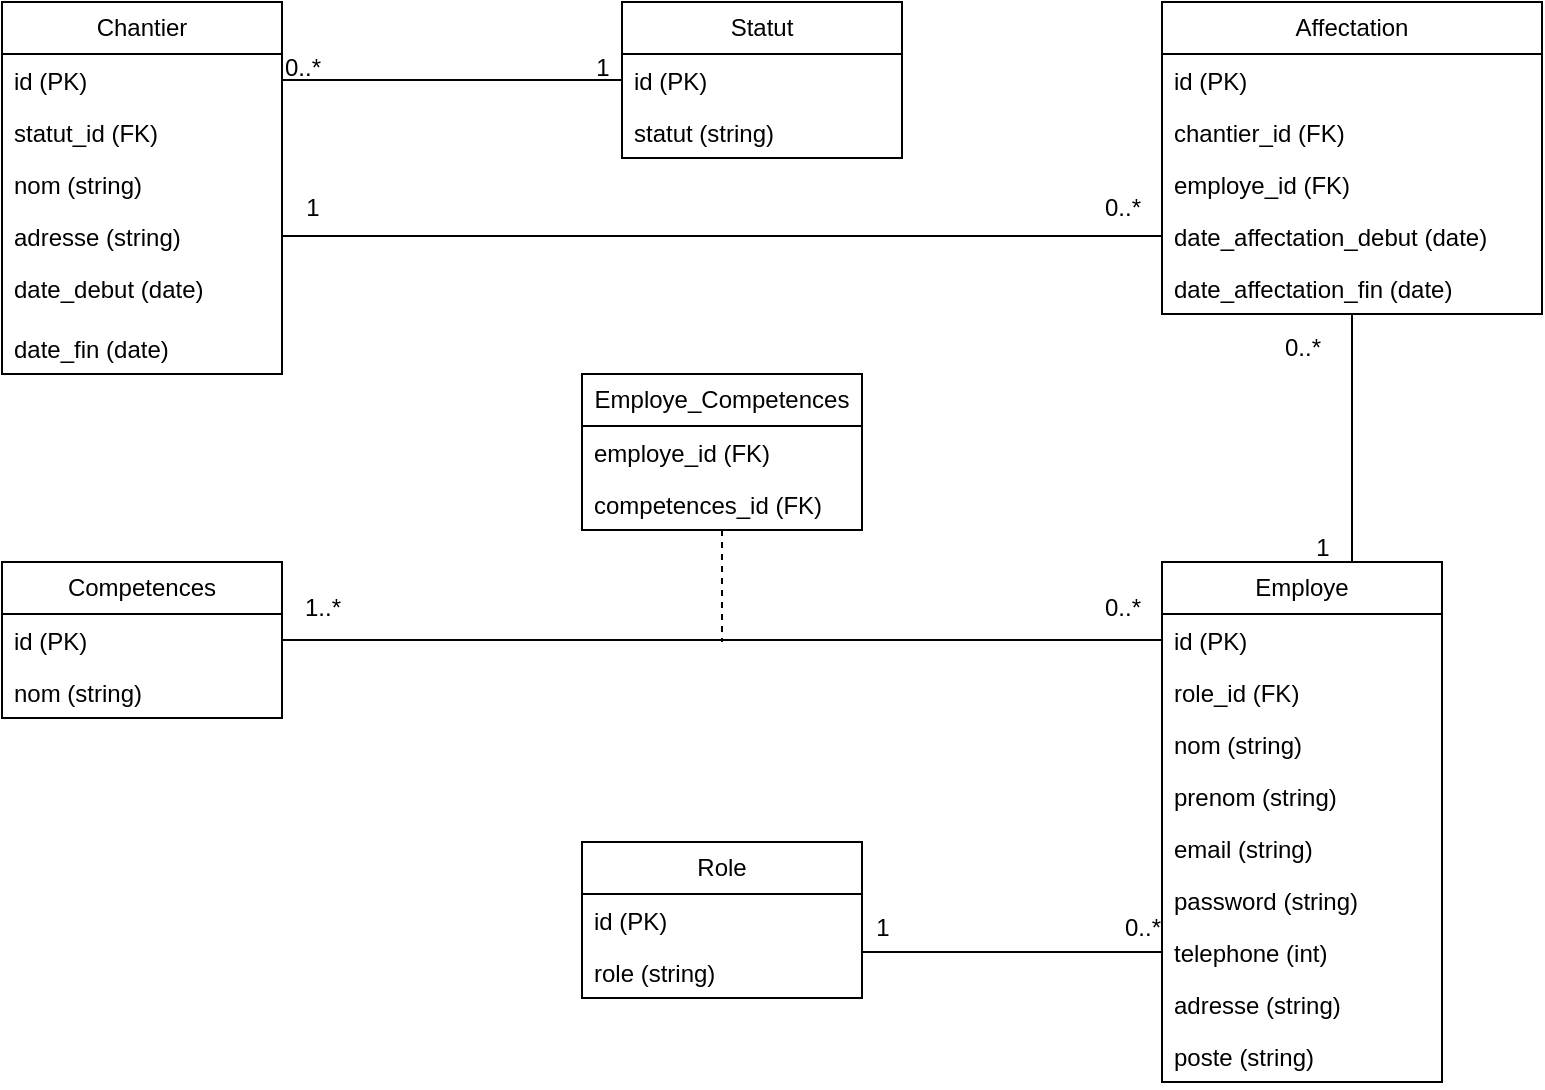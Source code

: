 <mxfile version="26.0.16">
  <diagram name="Page-1" id="tno6JwS4VKFLMrtNBPh-">
    <mxGraphModel dx="1395" dy="615" grid="1" gridSize="10" guides="1" tooltips="1" connect="1" arrows="1" fold="1" page="1" pageScale="1" pageWidth="827" pageHeight="1169" math="0" shadow="0">
      <root>
        <mxCell id="0" />
        <mxCell id="1" parent="0" />
        <mxCell id="p8YgAiC4L0VpNIj-_gmn-1" value="Chantier" style="swimlane;fontStyle=0;childLayout=stackLayout;horizontal=1;startSize=26;fillColor=none;horizontalStack=0;resizeParent=1;resizeParentMax=0;resizeLast=0;collapsible=1;marginBottom=0;whiteSpace=wrap;html=1;" vertex="1" parent="1">
          <mxGeometry x="40" y="40" width="140" height="186" as="geometry" />
        </mxCell>
        <mxCell id="p8YgAiC4L0VpNIj-_gmn-2" value="id (PK)" style="text;strokeColor=none;fillColor=none;align=left;verticalAlign=top;spacingLeft=4;spacingRight=4;overflow=hidden;rotatable=0;points=[[0,0.5],[1,0.5]];portConstraint=eastwest;whiteSpace=wrap;html=1;" vertex="1" parent="p8YgAiC4L0VpNIj-_gmn-1">
          <mxGeometry y="26" width="140" height="26" as="geometry" />
        </mxCell>
        <mxCell id="p8YgAiC4L0VpNIj-_gmn-8" value="statut_id (FK)" style="text;strokeColor=none;fillColor=none;align=left;verticalAlign=top;spacingLeft=4;spacingRight=4;overflow=hidden;rotatable=0;points=[[0,0.5],[1,0.5]];portConstraint=eastwest;whiteSpace=wrap;html=1;" vertex="1" parent="p8YgAiC4L0VpNIj-_gmn-1">
          <mxGeometry y="52" width="140" height="26" as="geometry" />
        </mxCell>
        <mxCell id="p8YgAiC4L0VpNIj-_gmn-3" value="nom (string)" style="text;strokeColor=none;fillColor=none;align=left;verticalAlign=top;spacingLeft=4;spacingRight=4;overflow=hidden;rotatable=0;points=[[0,0.5],[1,0.5]];portConstraint=eastwest;whiteSpace=wrap;html=1;" vertex="1" parent="p8YgAiC4L0VpNIj-_gmn-1">
          <mxGeometry y="78" width="140" height="26" as="geometry" />
        </mxCell>
        <mxCell id="p8YgAiC4L0VpNIj-_gmn-4" value="adresse (string)" style="text;strokeColor=none;fillColor=none;align=left;verticalAlign=top;spacingLeft=4;spacingRight=4;overflow=hidden;rotatable=0;points=[[0,0.5],[1,0.5]];portConstraint=eastwest;whiteSpace=wrap;html=1;" vertex="1" parent="p8YgAiC4L0VpNIj-_gmn-1">
          <mxGeometry y="104" width="140" height="26" as="geometry" />
        </mxCell>
        <mxCell id="p8YgAiC4L0VpNIj-_gmn-6" value="date_debut (date)&lt;span style=&quot;color: rgba(0, 0, 0, 0); font-family: monospace; font-size: 0px; text-wrap-mode: nowrap;&quot;&gt;3CmxGraphModel%3E%3Croot%3E%3CmxCell%20id%3D%220%22%2F%3E%3CmxCell%20id%3D%221%22%20parent%3D%220%22%2F%3E%3CmxCell%20id%3D%222%22%20value%3D%22adresse%22%20style%3D%22text%3BstrokeColor%3Dnone%3BfillColor%3Dnone%3Balign%3Dleft%3BverticalAlign%3Dtop%3BspacingLeft%3D4%3BspacingRight%3D4%3Boverflow%3Dhidden%3Brotatable%3D0%3Bpoints%3D%5B%5B0%2C0.5%5D%2C%5B1%2C0.5%5D%5D%3BportConstraint%3Deastwest%3BwhiteSpace%3Dwrap%3Bhtml%3D1%3B%22%20vertex%3D%221%22%20parent%3D%221%22%3E%3CmxGeometry%20x%3D%2250%22%20y%3D%22128%22%20width%3D%22140%22%20height%3D%2226%22%20as%3D%22geometry%22%2F%3E%3C%2FmxCell%3E%3C%2Froot%3E%3C%2FmxGraphModel%3E (date(&lt;/span&gt;" style="text;strokeColor=none;fillColor=none;align=left;verticalAlign=top;spacingLeft=4;spacingRight=4;overflow=hidden;rotatable=0;points=[[0,0.5],[1,0.5]];portConstraint=eastwest;whiteSpace=wrap;html=1;" vertex="1" parent="p8YgAiC4L0VpNIj-_gmn-1">
          <mxGeometry y="130" width="140" height="30" as="geometry" />
        </mxCell>
        <mxCell id="p8YgAiC4L0VpNIj-_gmn-7" value="date_fin (date)" style="text;strokeColor=none;fillColor=none;align=left;verticalAlign=top;spacingLeft=4;spacingRight=4;overflow=hidden;rotatable=0;points=[[0,0.5],[1,0.5]];portConstraint=eastwest;whiteSpace=wrap;html=1;" vertex="1" parent="p8YgAiC4L0VpNIj-_gmn-1">
          <mxGeometry y="160" width="140" height="26" as="geometry" />
        </mxCell>
        <mxCell id="p8YgAiC4L0VpNIj-_gmn-49" style="edgeStyle=orthogonalEdgeStyle;rounded=0;orthogonalLoop=1;jettySize=auto;html=1;endArrow=none;startFill=0;" edge="1" parent="1" source="p8YgAiC4L0VpNIj-_gmn-9" target="p8YgAiC4L0VpNIj-_gmn-18">
          <mxGeometry relative="1" as="geometry">
            <Array as="points">
              <mxPoint x="715" y="290" />
              <mxPoint x="715" y="290" />
            </Array>
          </mxGeometry>
        </mxCell>
        <mxCell id="p8YgAiC4L0VpNIj-_gmn-9" value="Employe" style="swimlane;fontStyle=0;childLayout=stackLayout;horizontal=1;startSize=26;fillColor=none;horizontalStack=0;resizeParent=1;resizeParentMax=0;resizeLast=0;collapsible=1;marginBottom=0;whiteSpace=wrap;html=1;" vertex="1" parent="1">
          <mxGeometry x="620" y="320" width="140" height="260" as="geometry" />
        </mxCell>
        <mxCell id="p8YgAiC4L0VpNIj-_gmn-10" value="id (PK)" style="text;strokeColor=none;fillColor=none;align=left;verticalAlign=top;spacingLeft=4;spacingRight=4;overflow=hidden;rotatable=0;points=[[0,0.5],[1,0.5]];portConstraint=eastwest;whiteSpace=wrap;html=1;" vertex="1" parent="p8YgAiC4L0VpNIj-_gmn-9">
          <mxGeometry y="26" width="140" height="26" as="geometry" />
        </mxCell>
        <mxCell id="p8YgAiC4L0VpNIj-_gmn-44" value="role_id (FK)" style="text;strokeColor=none;fillColor=none;align=left;verticalAlign=top;spacingLeft=4;spacingRight=4;overflow=hidden;rotatable=0;points=[[0,0.5],[1,0.5]];portConstraint=eastwest;whiteSpace=wrap;html=1;" vertex="1" parent="p8YgAiC4L0VpNIj-_gmn-9">
          <mxGeometry y="52" width="140" height="26" as="geometry" />
        </mxCell>
        <mxCell id="p8YgAiC4L0VpNIj-_gmn-11" value="nom (string)" style="text;strokeColor=none;fillColor=none;align=left;verticalAlign=top;spacingLeft=4;spacingRight=4;overflow=hidden;rotatable=0;points=[[0,0.5],[1,0.5]];portConstraint=eastwest;whiteSpace=wrap;html=1;" vertex="1" parent="p8YgAiC4L0VpNIj-_gmn-9">
          <mxGeometry y="78" width="140" height="26" as="geometry" />
        </mxCell>
        <mxCell id="p8YgAiC4L0VpNIj-_gmn-12" value="prenom (string)" style="text;strokeColor=none;fillColor=none;align=left;verticalAlign=top;spacingLeft=4;spacingRight=4;overflow=hidden;rotatable=0;points=[[0,0.5],[1,0.5]];portConstraint=eastwest;whiteSpace=wrap;html=1;" vertex="1" parent="p8YgAiC4L0VpNIj-_gmn-9">
          <mxGeometry y="104" width="140" height="26" as="geometry" />
        </mxCell>
        <mxCell id="p8YgAiC4L0VpNIj-_gmn-13" value="email (string)" style="text;strokeColor=none;fillColor=none;align=left;verticalAlign=top;spacingLeft=4;spacingRight=4;overflow=hidden;rotatable=0;points=[[0,0.5],[1,0.5]];portConstraint=eastwest;whiteSpace=wrap;html=1;" vertex="1" parent="p8YgAiC4L0VpNIj-_gmn-9">
          <mxGeometry y="130" width="140" height="26" as="geometry" />
        </mxCell>
        <mxCell id="p8YgAiC4L0VpNIj-_gmn-38" value="password (string)" style="text;strokeColor=none;fillColor=none;align=left;verticalAlign=top;spacingLeft=4;spacingRight=4;overflow=hidden;rotatable=0;points=[[0,0.5],[1,0.5]];portConstraint=eastwest;whiteSpace=wrap;html=1;" vertex="1" parent="p8YgAiC4L0VpNIj-_gmn-9">
          <mxGeometry y="156" width="140" height="26" as="geometry" />
        </mxCell>
        <mxCell id="p8YgAiC4L0VpNIj-_gmn-14" value="telephone (int)" style="text;strokeColor=none;fillColor=none;align=left;verticalAlign=top;spacingLeft=4;spacingRight=4;overflow=hidden;rotatable=0;points=[[0,0.5],[1,0.5]];portConstraint=eastwest;whiteSpace=wrap;html=1;" vertex="1" parent="p8YgAiC4L0VpNIj-_gmn-9">
          <mxGeometry y="182" width="140" height="26" as="geometry" />
        </mxCell>
        <mxCell id="p8YgAiC4L0VpNIj-_gmn-15" value="adresse (string)" style="text;strokeColor=none;fillColor=none;align=left;verticalAlign=top;spacingLeft=4;spacingRight=4;overflow=hidden;rotatable=0;points=[[0,0.5],[1,0.5]];portConstraint=eastwest;whiteSpace=wrap;html=1;" vertex="1" parent="p8YgAiC4L0VpNIj-_gmn-9">
          <mxGeometry y="208" width="140" height="26" as="geometry" />
        </mxCell>
        <mxCell id="p8YgAiC4L0VpNIj-_gmn-16" value="poste (string)" style="text;strokeColor=none;fillColor=none;align=left;verticalAlign=top;spacingLeft=4;spacingRight=4;overflow=hidden;rotatable=0;points=[[0,0.5],[1,0.5]];portConstraint=eastwest;whiteSpace=wrap;html=1;" vertex="1" parent="p8YgAiC4L0VpNIj-_gmn-9">
          <mxGeometry y="234" width="140" height="26" as="geometry" />
        </mxCell>
        <mxCell id="p8YgAiC4L0VpNIj-_gmn-18" value="Affectation" style="swimlane;fontStyle=0;childLayout=stackLayout;horizontal=1;startSize=26;fillColor=none;horizontalStack=0;resizeParent=1;resizeParentMax=0;resizeLast=0;collapsible=1;marginBottom=0;whiteSpace=wrap;html=1;" vertex="1" parent="1">
          <mxGeometry x="620" y="40" width="190" height="156" as="geometry" />
        </mxCell>
        <mxCell id="p8YgAiC4L0VpNIj-_gmn-19" value="id (PK)" style="text;strokeColor=none;fillColor=none;align=left;verticalAlign=top;spacingLeft=4;spacingRight=4;overflow=hidden;rotatable=0;points=[[0,0.5],[1,0.5]];portConstraint=eastwest;whiteSpace=wrap;html=1;" vertex="1" parent="p8YgAiC4L0VpNIj-_gmn-18">
          <mxGeometry y="26" width="190" height="26" as="geometry" />
        </mxCell>
        <mxCell id="p8YgAiC4L0VpNIj-_gmn-20" value="chantier_id (FK)" style="text;strokeColor=none;fillColor=none;align=left;verticalAlign=top;spacingLeft=4;spacingRight=4;overflow=hidden;rotatable=0;points=[[0,0.5],[1,0.5]];portConstraint=eastwest;whiteSpace=wrap;html=1;" vertex="1" parent="p8YgAiC4L0VpNIj-_gmn-18">
          <mxGeometry y="52" width="190" height="26" as="geometry" />
        </mxCell>
        <mxCell id="p8YgAiC4L0VpNIj-_gmn-21" value="employe_id (FK)" style="text;strokeColor=none;fillColor=none;align=left;verticalAlign=top;spacingLeft=4;spacingRight=4;overflow=hidden;rotatable=0;points=[[0,0.5],[1,0.5]];portConstraint=eastwest;whiteSpace=wrap;html=1;" vertex="1" parent="p8YgAiC4L0VpNIj-_gmn-18">
          <mxGeometry y="78" width="190" height="26" as="geometry" />
        </mxCell>
        <mxCell id="p8YgAiC4L0VpNIj-_gmn-22" value="date_affectation_debut (date)" style="text;strokeColor=none;fillColor=none;align=left;verticalAlign=top;spacingLeft=4;spacingRight=4;overflow=hidden;rotatable=0;points=[[0,0.5],[1,0.5]];portConstraint=eastwest;whiteSpace=wrap;html=1;" vertex="1" parent="p8YgAiC4L0VpNIj-_gmn-18">
          <mxGeometry y="104" width="190" height="26" as="geometry" />
        </mxCell>
        <mxCell id="p8YgAiC4L0VpNIj-_gmn-43" value="date_affectation_fin (date)" style="text;strokeColor=none;fillColor=none;align=left;verticalAlign=top;spacingLeft=4;spacingRight=4;overflow=hidden;rotatable=0;points=[[0,0.5],[1,0.5]];portConstraint=eastwest;whiteSpace=wrap;html=1;" vertex="1" parent="p8YgAiC4L0VpNIj-_gmn-18">
          <mxGeometry y="130" width="190" height="26" as="geometry" />
        </mxCell>
        <mxCell id="p8YgAiC4L0VpNIj-_gmn-24" value="Role" style="swimlane;fontStyle=0;childLayout=stackLayout;horizontal=1;startSize=26;fillColor=none;horizontalStack=0;resizeParent=1;resizeParentMax=0;resizeLast=0;collapsible=1;marginBottom=0;whiteSpace=wrap;html=1;" vertex="1" parent="1">
          <mxGeometry x="330" y="460" width="140" height="78" as="geometry" />
        </mxCell>
        <mxCell id="p8YgAiC4L0VpNIj-_gmn-25" value="id (PK)" style="text;strokeColor=none;fillColor=none;align=left;verticalAlign=top;spacingLeft=4;spacingRight=4;overflow=hidden;rotatable=0;points=[[0,0.5],[1,0.5]];portConstraint=eastwest;whiteSpace=wrap;html=1;" vertex="1" parent="p8YgAiC4L0VpNIj-_gmn-24">
          <mxGeometry y="26" width="140" height="26" as="geometry" />
        </mxCell>
        <mxCell id="p8YgAiC4L0VpNIj-_gmn-28" value="role (string)" style="text;strokeColor=none;fillColor=none;align=left;verticalAlign=top;spacingLeft=4;spacingRight=4;overflow=hidden;rotatable=0;points=[[0,0.5],[1,0.5]];portConstraint=eastwest;whiteSpace=wrap;html=1;" vertex="1" parent="p8YgAiC4L0VpNIj-_gmn-24">
          <mxGeometry y="52" width="140" height="26" as="geometry" />
        </mxCell>
        <mxCell id="p8YgAiC4L0VpNIj-_gmn-34" value="Compe&lt;span style=&quot;background-color: transparent; color: light-dark(rgb(0, 0, 0), rgb(255, 255, 255));&quot;&gt;tences&lt;/span&gt;" style="swimlane;fontStyle=0;childLayout=stackLayout;horizontal=1;startSize=26;fillColor=none;horizontalStack=0;resizeParent=1;resizeParentMax=0;resizeLast=0;collapsible=1;marginBottom=0;whiteSpace=wrap;html=1;" vertex="1" parent="1">
          <mxGeometry x="40" y="320" width="140" height="78" as="geometry" />
        </mxCell>
        <mxCell id="p8YgAiC4L0VpNIj-_gmn-35" value="id (PK)" style="text;strokeColor=none;fillColor=none;align=left;verticalAlign=top;spacingLeft=4;spacingRight=4;overflow=hidden;rotatable=0;points=[[0,0.5],[1,0.5]];portConstraint=eastwest;whiteSpace=wrap;html=1;" vertex="1" parent="p8YgAiC4L0VpNIj-_gmn-34">
          <mxGeometry y="26" width="140" height="26" as="geometry" />
        </mxCell>
        <mxCell id="p8YgAiC4L0VpNIj-_gmn-36" value="nom (string)" style="text;strokeColor=none;fillColor=none;align=left;verticalAlign=top;spacingLeft=4;spacingRight=4;overflow=hidden;rotatable=0;points=[[0,0.5],[1,0.5]];portConstraint=eastwest;whiteSpace=wrap;html=1;" vertex="1" parent="p8YgAiC4L0VpNIj-_gmn-34">
          <mxGeometry y="52" width="140" height="26" as="geometry" />
        </mxCell>
        <mxCell id="p8YgAiC4L0VpNIj-_gmn-39" value="Employe_Competences" style="swimlane;fontStyle=0;childLayout=stackLayout;horizontal=1;startSize=26;fillColor=none;horizontalStack=0;resizeParent=1;resizeParentMax=0;resizeLast=0;collapsible=1;marginBottom=0;whiteSpace=wrap;html=1;" vertex="1" parent="1">
          <mxGeometry x="330" y="226" width="140" height="78" as="geometry" />
        </mxCell>
        <mxCell id="p8YgAiC4L0VpNIj-_gmn-40" value="employe_id (FK)" style="text;strokeColor=none;fillColor=none;align=left;verticalAlign=top;spacingLeft=4;spacingRight=4;overflow=hidden;rotatable=0;points=[[0,0.5],[1,0.5]];portConstraint=eastwest;whiteSpace=wrap;html=1;" vertex="1" parent="p8YgAiC4L0VpNIj-_gmn-39">
          <mxGeometry y="26" width="140" height="26" as="geometry" />
        </mxCell>
        <mxCell id="p8YgAiC4L0VpNIj-_gmn-57" style="edgeStyle=orthogonalEdgeStyle;rounded=0;orthogonalLoop=1;jettySize=auto;html=1;endArrow=none;startFill=0;dashed=1;" edge="1" parent="p8YgAiC4L0VpNIj-_gmn-39" source="p8YgAiC4L0VpNIj-_gmn-41">
          <mxGeometry relative="1" as="geometry">
            <mxPoint x="70" y="134" as="targetPoint" />
            <Array as="points">
              <mxPoint x="70" y="124" />
              <mxPoint x="70" y="124" />
            </Array>
          </mxGeometry>
        </mxCell>
        <mxCell id="p8YgAiC4L0VpNIj-_gmn-41" value="competences_id (FK)" style="text;strokeColor=none;fillColor=none;align=left;verticalAlign=top;spacingLeft=4;spacingRight=4;overflow=hidden;rotatable=0;points=[[0,0.5],[1,0.5]];portConstraint=eastwest;whiteSpace=wrap;html=1;" vertex="1" parent="p8YgAiC4L0VpNIj-_gmn-39">
          <mxGeometry y="52" width="140" height="26" as="geometry" />
        </mxCell>
        <mxCell id="p8YgAiC4L0VpNIj-_gmn-45" value="Statut" style="swimlane;fontStyle=0;childLayout=stackLayout;horizontal=1;startSize=26;fillColor=none;horizontalStack=0;resizeParent=1;resizeParentMax=0;resizeLast=0;collapsible=1;marginBottom=0;whiteSpace=wrap;html=1;" vertex="1" parent="1">
          <mxGeometry x="350" y="40" width="140" height="78" as="geometry" />
        </mxCell>
        <mxCell id="p8YgAiC4L0VpNIj-_gmn-46" value="id (PK)" style="text;strokeColor=none;fillColor=none;align=left;verticalAlign=top;spacingLeft=4;spacingRight=4;overflow=hidden;rotatable=0;points=[[0,0.5],[1,0.5]];portConstraint=eastwest;whiteSpace=wrap;html=1;" vertex="1" parent="p8YgAiC4L0VpNIj-_gmn-45">
          <mxGeometry y="26" width="140" height="26" as="geometry" />
        </mxCell>
        <mxCell id="p8YgAiC4L0VpNIj-_gmn-47" value="statut (string)" style="text;strokeColor=none;fillColor=none;align=left;verticalAlign=top;spacingLeft=4;spacingRight=4;overflow=hidden;rotatable=0;points=[[0,0.5],[1,0.5]];portConstraint=eastwest;whiteSpace=wrap;html=1;" vertex="1" parent="p8YgAiC4L0VpNIj-_gmn-45">
          <mxGeometry y="52" width="140" height="26" as="geometry" />
        </mxCell>
        <mxCell id="p8YgAiC4L0VpNIj-_gmn-48" style="edgeStyle=orthogonalEdgeStyle;rounded=0;orthogonalLoop=1;jettySize=auto;html=1;endArrow=none;startFill=0;" edge="1" parent="1" source="p8YgAiC4L0VpNIj-_gmn-3" target="p8YgAiC4L0VpNIj-_gmn-45">
          <mxGeometry relative="1" as="geometry">
            <Array as="points">
              <mxPoint x="180" y="79" />
            </Array>
          </mxGeometry>
        </mxCell>
        <mxCell id="p8YgAiC4L0VpNIj-_gmn-53" style="edgeStyle=orthogonalEdgeStyle;rounded=0;orthogonalLoop=1;jettySize=auto;html=1;endArrow=none;startFill=0;" edge="1" parent="1" source="p8YgAiC4L0VpNIj-_gmn-28" target="p8YgAiC4L0VpNIj-_gmn-14">
          <mxGeometry relative="1" as="geometry">
            <Array as="points">
              <mxPoint x="500" y="515" />
              <mxPoint x="500" y="515" />
            </Array>
          </mxGeometry>
        </mxCell>
        <mxCell id="p8YgAiC4L0VpNIj-_gmn-54" style="edgeStyle=orthogonalEdgeStyle;rounded=0;orthogonalLoop=1;jettySize=auto;html=1;endArrow=none;startFill=0;" edge="1" parent="1" source="p8YgAiC4L0VpNIj-_gmn-4" target="p8YgAiC4L0VpNIj-_gmn-22">
          <mxGeometry relative="1" as="geometry" />
        </mxCell>
        <mxCell id="p8YgAiC4L0VpNIj-_gmn-56" style="edgeStyle=orthogonalEdgeStyle;rounded=0;orthogonalLoop=1;jettySize=auto;html=1;entryX=0;entryY=0.5;entryDx=0;entryDy=0;endArrow=none;startFill=0;" edge="1" parent="1" source="p8YgAiC4L0VpNIj-_gmn-35" target="p8YgAiC4L0VpNIj-_gmn-10">
          <mxGeometry relative="1" as="geometry" />
        </mxCell>
        <mxCell id="p8YgAiC4L0VpNIj-_gmn-58" value="0..*" style="text;html=1;align=center;verticalAlign=middle;resizable=0;points=[];autosize=1;strokeColor=none;fillColor=none;" vertex="1" parent="1">
          <mxGeometry x="170" y="58" width="40" height="30" as="geometry" />
        </mxCell>
        <mxCell id="p8YgAiC4L0VpNIj-_gmn-59" value="1" style="text;html=1;align=center;verticalAlign=middle;resizable=0;points=[];autosize=1;strokeColor=none;fillColor=none;" vertex="1" parent="1">
          <mxGeometry x="325" y="58" width="30" height="30" as="geometry" />
        </mxCell>
        <mxCell id="p8YgAiC4L0VpNIj-_gmn-60" value="1" style="text;html=1;align=center;verticalAlign=middle;resizable=0;points=[];autosize=1;strokeColor=none;fillColor=none;" vertex="1" parent="1">
          <mxGeometry x="180" y="128" width="30" height="30" as="geometry" />
        </mxCell>
        <mxCell id="p8YgAiC4L0VpNIj-_gmn-61" value="0..*" style="text;html=1;align=center;verticalAlign=middle;resizable=0;points=[];autosize=1;strokeColor=none;fillColor=none;" vertex="1" parent="1">
          <mxGeometry x="580" y="128" width="40" height="30" as="geometry" />
        </mxCell>
        <mxCell id="p8YgAiC4L0VpNIj-_gmn-62" value="0..*" style="text;html=1;align=center;verticalAlign=middle;resizable=0;points=[];autosize=1;strokeColor=none;fillColor=none;" vertex="1" parent="1">
          <mxGeometry x="670" y="198" width="40" height="30" as="geometry" />
        </mxCell>
        <mxCell id="p8YgAiC4L0VpNIj-_gmn-63" value="1" style="text;html=1;align=center;verticalAlign=middle;resizable=0;points=[];autosize=1;strokeColor=none;fillColor=none;" vertex="1" parent="1">
          <mxGeometry x="685" y="298" width="30" height="30" as="geometry" />
        </mxCell>
        <mxCell id="p8YgAiC4L0VpNIj-_gmn-64" value="1..*" style="text;html=1;align=center;verticalAlign=middle;resizable=0;points=[];autosize=1;strokeColor=none;fillColor=none;" vertex="1" parent="1">
          <mxGeometry x="180" y="328" width="40" height="30" as="geometry" />
        </mxCell>
        <mxCell id="p8YgAiC4L0VpNIj-_gmn-65" value="0..*" style="text;html=1;align=center;verticalAlign=middle;resizable=0;points=[];autosize=1;strokeColor=none;fillColor=none;" vertex="1" parent="1">
          <mxGeometry x="580" y="328" width="40" height="30" as="geometry" />
        </mxCell>
        <mxCell id="p8YgAiC4L0VpNIj-_gmn-66" value="1" style="text;html=1;align=center;verticalAlign=middle;resizable=0;points=[];autosize=1;strokeColor=none;fillColor=none;" vertex="1" parent="1">
          <mxGeometry x="465" y="488" width="30" height="30" as="geometry" />
        </mxCell>
        <mxCell id="p8YgAiC4L0VpNIj-_gmn-67" value="0..*" style="text;html=1;align=center;verticalAlign=middle;resizable=0;points=[];autosize=1;strokeColor=none;fillColor=none;" vertex="1" parent="1">
          <mxGeometry x="590" y="488" width="40" height="30" as="geometry" />
        </mxCell>
      </root>
    </mxGraphModel>
  </diagram>
</mxfile>
